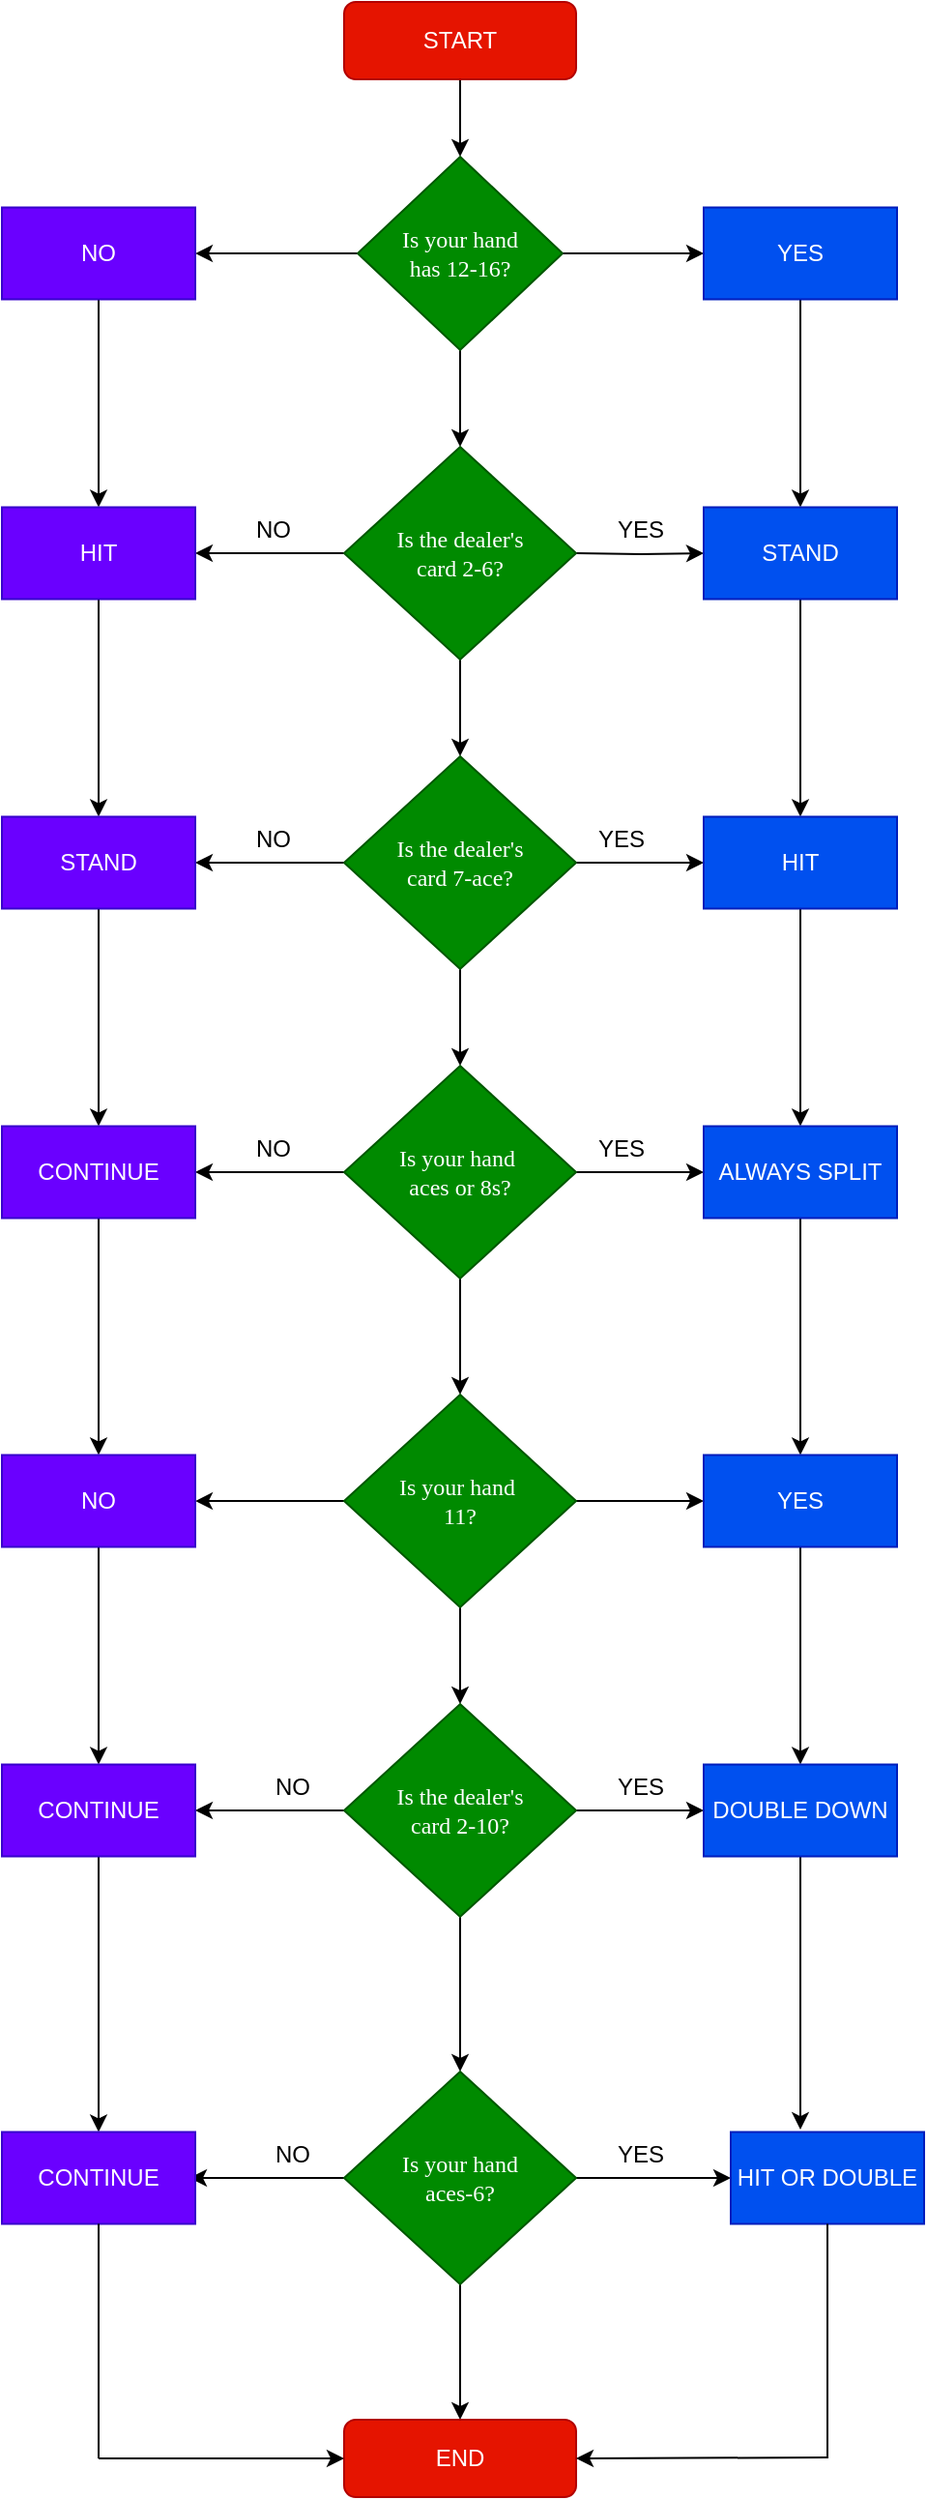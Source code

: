 <mxfile version="23.0.2" type="device">
  <diagram name="Page-1" id="kXJ-3a8Is0qpS_-QClsP">
    <mxGraphModel dx="2625" dy="1393" grid="1" gridSize="10" guides="1" tooltips="1" connect="1" arrows="1" fold="1" page="1" pageScale="1" pageWidth="827" pageHeight="1169" math="0" shadow="0">
      <root>
        <mxCell id="0" />
        <mxCell id="1" parent="0" />
        <mxCell id="kl9aOXmZApw0PiS8GGzW-66" value="" style="edgeStyle=orthogonalEdgeStyle;rounded=0;orthogonalLoop=1;jettySize=auto;html=1;" edge="1" parent="1" source="kl9aOXmZApw0PiS8GGzW-1" target="kl9aOXmZApw0PiS8GGzW-5">
          <mxGeometry relative="1" as="geometry" />
        </mxCell>
        <mxCell id="kl9aOXmZApw0PiS8GGzW-1" value="START" style="rounded=1;whiteSpace=wrap;html=1;fillColor=#e51400;fontColor=#ffffff;strokeColor=#B20000;" vertex="1" parent="1">
          <mxGeometry x="347" y="50" width="120" height="40" as="geometry" />
        </mxCell>
        <mxCell id="kl9aOXmZApw0PiS8GGzW-9" value="" style="edgeStyle=orthogonalEdgeStyle;rounded=0;orthogonalLoop=1;jettySize=auto;html=1;" edge="1" parent="1" source="kl9aOXmZApw0PiS8GGzW-5" target="kl9aOXmZApw0PiS8GGzW-8">
          <mxGeometry relative="1" as="geometry" />
        </mxCell>
        <mxCell id="kl9aOXmZApw0PiS8GGzW-14" value="" style="edgeStyle=orthogonalEdgeStyle;rounded=0;orthogonalLoop=1;jettySize=auto;html=1;" edge="1" parent="1" source="kl9aOXmZApw0PiS8GGzW-5">
          <mxGeometry relative="1" as="geometry">
            <mxPoint x="533" y="180" as="targetPoint" />
          </mxGeometry>
        </mxCell>
        <mxCell id="kl9aOXmZApw0PiS8GGzW-18" value="" style="edgeStyle=orthogonalEdgeStyle;rounded=0;orthogonalLoop=1;jettySize=auto;html=1;" edge="1" parent="1" source="kl9aOXmZApw0PiS8GGzW-5" target="kl9aOXmZApw0PiS8GGzW-17">
          <mxGeometry relative="1" as="geometry" />
        </mxCell>
        <mxCell id="kl9aOXmZApw0PiS8GGzW-5" value="&lt;font face=&quot;Verdana&quot;&gt;Is your hand &lt;br&gt;has 12-16?&lt;/font&gt;" style="rhombus;whiteSpace=wrap;html=1;fillColor=#008a00;fontColor=#ffffff;strokeColor=#005700;" vertex="1" parent="1">
          <mxGeometry x="354" y="130" width="106" height="100" as="geometry" />
        </mxCell>
        <mxCell id="kl9aOXmZApw0PiS8GGzW-28" value="" style="edgeStyle=orthogonalEdgeStyle;rounded=0;orthogonalLoop=1;jettySize=auto;html=1;" edge="1" parent="1" source="kl9aOXmZApw0PiS8GGzW-8" target="kl9aOXmZApw0PiS8GGzW-21">
          <mxGeometry relative="1" as="geometry" />
        </mxCell>
        <mxCell id="kl9aOXmZApw0PiS8GGzW-8" value="NO" style="whiteSpace=wrap;html=1;fillColor=#6a00ff;fontColor=#ffffff;strokeColor=#3700CC;" vertex="1" parent="1">
          <mxGeometry x="170" y="156.25" width="100" height="47.5" as="geometry" />
        </mxCell>
        <mxCell id="kl9aOXmZApw0PiS8GGzW-27" value="" style="edgeStyle=orthogonalEdgeStyle;rounded=0;orthogonalLoop=1;jettySize=auto;html=1;" edge="1" parent="1" source="kl9aOXmZApw0PiS8GGzW-15" target="kl9aOXmZApw0PiS8GGzW-24">
          <mxGeometry relative="1" as="geometry" />
        </mxCell>
        <mxCell id="kl9aOXmZApw0PiS8GGzW-15" value="YES" style="whiteSpace=wrap;html=1;fillColor=#0050ef;fontColor=#ffffff;strokeColor=#001DBC;" vertex="1" parent="1">
          <mxGeometry x="533" y="156.25" width="100" height="47.5" as="geometry" />
        </mxCell>
        <mxCell id="kl9aOXmZApw0PiS8GGzW-20" value="" style="edgeStyle=orthogonalEdgeStyle;rounded=0;orthogonalLoop=1;jettySize=auto;html=1;entryX=1;entryY=0.5;entryDx=0;entryDy=0;" edge="1" parent="1" source="kl9aOXmZApw0PiS8GGzW-17" target="kl9aOXmZApw0PiS8GGzW-21">
          <mxGeometry relative="1" as="geometry">
            <mxPoint x="267" y="335" as="targetPoint" />
          </mxGeometry>
        </mxCell>
        <mxCell id="kl9aOXmZApw0PiS8GGzW-23" value="" style="edgeStyle=orthogonalEdgeStyle;rounded=0;orthogonalLoop=1;jettySize=auto;html=1;entryX=0;entryY=0.5;entryDx=0;entryDy=0;" edge="1" parent="1" target="kl9aOXmZApw0PiS8GGzW-24">
          <mxGeometry relative="1" as="geometry">
            <mxPoint x="467" y="335" as="sourcePoint" />
            <mxPoint x="530" y="335" as="targetPoint" />
          </mxGeometry>
        </mxCell>
        <mxCell id="kl9aOXmZApw0PiS8GGzW-72" value="" style="edgeStyle=orthogonalEdgeStyle;rounded=0;orthogonalLoop=1;jettySize=auto;html=1;" edge="1" parent="1" source="kl9aOXmZApw0PiS8GGzW-17" target="kl9aOXmZApw0PiS8GGzW-30">
          <mxGeometry relative="1" as="geometry" />
        </mxCell>
        <mxCell id="kl9aOXmZApw0PiS8GGzW-17" value="&lt;font face=&quot;Verdana&quot;&gt;Is the dealer&#39;s &lt;br&gt;card 2-6?&lt;/font&gt;" style="rhombus;whiteSpace=wrap;html=1;fillColor=#008a00;fontColor=#ffffff;strokeColor=#005700;" vertex="1" parent="1">
          <mxGeometry x="347" y="280" width="120" height="110" as="geometry" />
        </mxCell>
        <mxCell id="kl9aOXmZApw0PiS8GGzW-39" value="" style="edgeStyle=orthogonalEdgeStyle;rounded=0;orthogonalLoop=1;jettySize=auto;html=1;" edge="1" parent="1" source="kl9aOXmZApw0PiS8GGzW-21" target="kl9aOXmZApw0PiS8GGzW-38">
          <mxGeometry relative="1" as="geometry" />
        </mxCell>
        <mxCell id="kl9aOXmZApw0PiS8GGzW-21" value="HIT" style="whiteSpace=wrap;html=1;fillColor=#6a00ff;fontColor=#ffffff;strokeColor=#3700CC;" vertex="1" parent="1">
          <mxGeometry x="170" y="311.25" width="100" height="47.5" as="geometry" />
        </mxCell>
        <mxCell id="kl9aOXmZApw0PiS8GGzW-35" value="" style="edgeStyle=orthogonalEdgeStyle;rounded=0;orthogonalLoop=1;jettySize=auto;html=1;" edge="1" parent="1" source="kl9aOXmZApw0PiS8GGzW-24" target="kl9aOXmZApw0PiS8GGzW-34">
          <mxGeometry relative="1" as="geometry" />
        </mxCell>
        <mxCell id="kl9aOXmZApw0PiS8GGzW-24" value="STAND" style="whiteSpace=wrap;html=1;fillColor=#0050ef;fontColor=#ffffff;strokeColor=#001DBC;" vertex="1" parent="1">
          <mxGeometry x="533" y="311.25" width="100" height="47.5" as="geometry" />
        </mxCell>
        <mxCell id="kl9aOXmZApw0PiS8GGzW-25" value="YES" style="text;html=1;align=center;verticalAlign=middle;resizable=0;points=[];autosize=1;strokeColor=none;fillColor=none;" vertex="1" parent="1">
          <mxGeometry x="475" y="308" width="50" height="30" as="geometry" />
        </mxCell>
        <mxCell id="kl9aOXmZApw0PiS8GGzW-26" value="NO" style="text;html=1;align=center;verticalAlign=middle;resizable=0;points=[];autosize=1;strokeColor=none;fillColor=none;" vertex="1" parent="1">
          <mxGeometry x="290" y="308" width="40" height="30" as="geometry" />
        </mxCell>
        <mxCell id="kl9aOXmZApw0PiS8GGzW-33" value="" style="edgeStyle=orthogonalEdgeStyle;rounded=0;orthogonalLoop=1;jettySize=auto;html=1;entryX=0;entryY=0.5;entryDx=0;entryDy=0;" edge="1" parent="1" source="kl9aOXmZApw0PiS8GGzW-30" target="kl9aOXmZApw0PiS8GGzW-34">
          <mxGeometry relative="1" as="geometry">
            <mxPoint x="547" y="495" as="targetPoint" />
          </mxGeometry>
        </mxCell>
        <mxCell id="kl9aOXmZApw0PiS8GGzW-37" value="" style="edgeStyle=orthogonalEdgeStyle;rounded=0;orthogonalLoop=1;jettySize=auto;html=1;entryX=1;entryY=0.5;entryDx=0;entryDy=0;" edge="1" parent="1" source="kl9aOXmZApw0PiS8GGzW-30" target="kl9aOXmZApw0PiS8GGzW-38">
          <mxGeometry relative="1" as="geometry">
            <mxPoint x="267" y="495" as="targetPoint" />
          </mxGeometry>
        </mxCell>
        <mxCell id="kl9aOXmZApw0PiS8GGzW-43" value="" style="edgeStyle=orthogonalEdgeStyle;rounded=0;orthogonalLoop=1;jettySize=auto;html=1;" edge="1" parent="1" source="kl9aOXmZApw0PiS8GGzW-30" target="kl9aOXmZApw0PiS8GGzW-42">
          <mxGeometry relative="1" as="geometry" />
        </mxCell>
        <mxCell id="kl9aOXmZApw0PiS8GGzW-30" value="&lt;font face=&quot;Verdana&quot;&gt;Is the dealer&#39;s &lt;br&gt;card 7-ace?&lt;/font&gt;" style="rhombus;whiteSpace=wrap;html=1;fillColor=#008a00;fontColor=#ffffff;strokeColor=#005700;" vertex="1" parent="1">
          <mxGeometry x="347" y="440" width="120" height="110" as="geometry" />
        </mxCell>
        <mxCell id="kl9aOXmZApw0PiS8GGzW-49" value="" style="edgeStyle=orthogonalEdgeStyle;rounded=0;orthogonalLoop=1;jettySize=auto;html=1;" edge="1" parent="1" source="kl9aOXmZApw0PiS8GGzW-34" target="kl9aOXmZApw0PiS8GGzW-48">
          <mxGeometry relative="1" as="geometry" />
        </mxCell>
        <mxCell id="kl9aOXmZApw0PiS8GGzW-34" value="HIT" style="whiteSpace=wrap;html=1;fillColor=#0050ef;fontColor=#ffffff;strokeColor=#001DBC;" vertex="1" parent="1">
          <mxGeometry x="533" y="471.25" width="100" height="47.5" as="geometry" />
        </mxCell>
        <mxCell id="kl9aOXmZApw0PiS8GGzW-52" value="" style="edgeStyle=orthogonalEdgeStyle;rounded=0;orthogonalLoop=1;jettySize=auto;html=1;" edge="1" parent="1" source="kl9aOXmZApw0PiS8GGzW-38" target="kl9aOXmZApw0PiS8GGzW-53">
          <mxGeometry relative="1" as="geometry">
            <mxPoint x="220" y="625" as="targetPoint" />
          </mxGeometry>
        </mxCell>
        <mxCell id="kl9aOXmZApw0PiS8GGzW-38" value="STAND" style="whiteSpace=wrap;html=1;fillColor=#6a00ff;fontColor=#ffffff;strokeColor=#3700CC;" vertex="1" parent="1">
          <mxGeometry x="170" y="471.25" width="100" height="47.5" as="geometry" />
        </mxCell>
        <mxCell id="kl9aOXmZApw0PiS8GGzW-47" value="" style="edgeStyle=orthogonalEdgeStyle;rounded=0;orthogonalLoop=1;jettySize=auto;html=1;entryX=0;entryY=0.5;entryDx=0;entryDy=0;" edge="1" parent="1" source="kl9aOXmZApw0PiS8GGzW-42" target="kl9aOXmZApw0PiS8GGzW-48">
          <mxGeometry relative="1" as="geometry">
            <mxPoint x="547" y="655" as="targetPoint" />
          </mxGeometry>
        </mxCell>
        <mxCell id="kl9aOXmZApw0PiS8GGzW-51" value="" style="edgeStyle=orthogonalEdgeStyle;rounded=0;orthogonalLoop=1;jettySize=auto;html=1;entryX=1;entryY=0.5;entryDx=0;entryDy=0;" edge="1" parent="1" source="kl9aOXmZApw0PiS8GGzW-42" target="kl9aOXmZApw0PiS8GGzW-53">
          <mxGeometry relative="1" as="geometry">
            <mxPoint x="280" y="655" as="targetPoint" />
          </mxGeometry>
        </mxCell>
        <mxCell id="kl9aOXmZApw0PiS8GGzW-57" value="" style="edgeStyle=orthogonalEdgeStyle;rounded=0;orthogonalLoop=1;jettySize=auto;html=1;" edge="1" parent="1" source="kl9aOXmZApw0PiS8GGzW-42" target="kl9aOXmZApw0PiS8GGzW-56">
          <mxGeometry relative="1" as="geometry" />
        </mxCell>
        <mxCell id="kl9aOXmZApw0PiS8GGzW-42" value="&lt;font face=&quot;Verdana&quot;&gt;Is your hand&amp;nbsp;&lt;br&gt;aces or 8s?&lt;br&gt;&lt;/font&gt;" style="rhombus;whiteSpace=wrap;html=1;fillColor=#008a00;fontColor=#ffffff;strokeColor=#005700;" vertex="1" parent="1">
          <mxGeometry x="347" y="600" width="120" height="110" as="geometry" />
        </mxCell>
        <mxCell id="kl9aOXmZApw0PiS8GGzW-44" value="YES" style="text;html=1;align=center;verticalAlign=middle;resizable=0;points=[];autosize=1;strokeColor=none;fillColor=none;" vertex="1" parent="1">
          <mxGeometry x="465" y="468" width="50" height="30" as="geometry" />
        </mxCell>
        <mxCell id="kl9aOXmZApw0PiS8GGzW-45" value="NO" style="text;html=1;align=center;verticalAlign=middle;resizable=0;points=[];autosize=1;strokeColor=none;fillColor=none;" vertex="1" parent="1">
          <mxGeometry x="290" y="468" width="40" height="30" as="geometry" />
        </mxCell>
        <mxCell id="kl9aOXmZApw0PiS8GGzW-62" value="" style="edgeStyle=orthogonalEdgeStyle;rounded=0;orthogonalLoop=1;jettySize=auto;html=1;entryX=0.5;entryY=0;entryDx=0;entryDy=0;" edge="1" parent="1" source="kl9aOXmZApw0PiS8GGzW-48" target="kl9aOXmZApw0PiS8GGzW-60">
          <mxGeometry relative="1" as="geometry">
            <mxPoint x="583" y="820" as="targetPoint" />
          </mxGeometry>
        </mxCell>
        <mxCell id="kl9aOXmZApw0PiS8GGzW-48" value="ALWAYS SPLIT" style="whiteSpace=wrap;html=1;fillColor=#0050ef;fontColor=#ffffff;strokeColor=#001DBC;" vertex="1" parent="1">
          <mxGeometry x="533" y="631.25" width="100" height="47.5" as="geometry" />
        </mxCell>
        <mxCell id="kl9aOXmZApw0PiS8GGzW-74" value="" style="edgeStyle=orthogonalEdgeStyle;rounded=0;orthogonalLoop=1;jettySize=auto;html=1;entryX=0.5;entryY=0;entryDx=0;entryDy=0;" edge="1" parent="1" source="kl9aOXmZApw0PiS8GGzW-53" target="kl9aOXmZApw0PiS8GGzW-65">
          <mxGeometry relative="1" as="geometry">
            <mxPoint x="220" y="780" as="targetPoint" />
          </mxGeometry>
        </mxCell>
        <mxCell id="kl9aOXmZApw0PiS8GGzW-53" value="CONTINUE" style="whiteSpace=wrap;html=1;fillColor=#6a00ff;fontColor=#ffffff;strokeColor=#3700CC;" vertex="1" parent="1">
          <mxGeometry x="170" y="631.25" width="100" height="47.5" as="geometry" />
        </mxCell>
        <mxCell id="kl9aOXmZApw0PiS8GGzW-54" value="NO" style="text;html=1;align=center;verticalAlign=middle;resizable=0;points=[];autosize=1;strokeColor=none;fillColor=none;" vertex="1" parent="1">
          <mxGeometry x="290" y="628" width="40" height="30" as="geometry" />
        </mxCell>
        <mxCell id="kl9aOXmZApw0PiS8GGzW-55" value="YES" style="text;html=1;align=center;verticalAlign=middle;resizable=0;points=[];autosize=1;strokeColor=none;fillColor=none;" vertex="1" parent="1">
          <mxGeometry x="465" y="628" width="50" height="30" as="geometry" />
        </mxCell>
        <mxCell id="kl9aOXmZApw0PiS8GGzW-59" value="" style="edgeStyle=orthogonalEdgeStyle;rounded=0;orthogonalLoop=1;jettySize=auto;html=1;entryX=0;entryY=0.5;entryDx=0;entryDy=0;" edge="1" parent="1" source="kl9aOXmZApw0PiS8GGzW-56" target="kl9aOXmZApw0PiS8GGzW-60">
          <mxGeometry relative="1" as="geometry">
            <mxPoint x="547" y="845" as="targetPoint" />
          </mxGeometry>
        </mxCell>
        <mxCell id="kl9aOXmZApw0PiS8GGzW-71" value="" style="edgeStyle=orthogonalEdgeStyle;rounded=0;orthogonalLoop=1;jettySize=auto;html=1;" edge="1" parent="1" source="kl9aOXmZApw0PiS8GGzW-56" target="kl9aOXmZApw0PiS8GGzW-65">
          <mxGeometry relative="1" as="geometry" />
        </mxCell>
        <mxCell id="kl9aOXmZApw0PiS8GGzW-76" value="" style="edgeStyle=orthogonalEdgeStyle;rounded=0;orthogonalLoop=1;jettySize=auto;html=1;" edge="1" parent="1" source="kl9aOXmZApw0PiS8GGzW-56" target="kl9aOXmZApw0PiS8GGzW-75">
          <mxGeometry relative="1" as="geometry" />
        </mxCell>
        <mxCell id="kl9aOXmZApw0PiS8GGzW-56" value="&lt;font face=&quot;Verdana&quot;&gt;Is your hand&amp;nbsp;&lt;br&gt;11?&lt;br&gt;&lt;/font&gt;" style="rhombus;whiteSpace=wrap;html=1;fillColor=#008a00;fontColor=#ffffff;strokeColor=#005700;" vertex="1" parent="1">
          <mxGeometry x="347" y="770" width="120" height="110" as="geometry" />
        </mxCell>
        <mxCell id="kl9aOXmZApw0PiS8GGzW-88" value="" style="edgeStyle=orthogonalEdgeStyle;rounded=0;orthogonalLoop=1;jettySize=auto;html=1;" edge="1" parent="1" source="kl9aOXmZApw0PiS8GGzW-60" target="kl9aOXmZApw0PiS8GGzW-83">
          <mxGeometry relative="1" as="geometry" />
        </mxCell>
        <mxCell id="kl9aOXmZApw0PiS8GGzW-60" value="YES" style="whiteSpace=wrap;html=1;fillColor=#0050ef;fontColor=#ffffff;strokeColor=#001DBC;" vertex="1" parent="1">
          <mxGeometry x="533" y="801.25" width="100" height="47.5" as="geometry" />
        </mxCell>
        <mxCell id="kl9aOXmZApw0PiS8GGzW-87" value="" style="edgeStyle=orthogonalEdgeStyle;rounded=0;orthogonalLoop=1;jettySize=auto;html=1;" edge="1" parent="1" source="kl9aOXmZApw0PiS8GGzW-65" target="kl9aOXmZApw0PiS8GGzW-86">
          <mxGeometry relative="1" as="geometry" />
        </mxCell>
        <mxCell id="kl9aOXmZApw0PiS8GGzW-65" value="NO" style="whiteSpace=wrap;html=1;fillColor=#6a00ff;fontColor=#ffffff;strokeColor=#3700CC;" vertex="1" parent="1">
          <mxGeometry x="170" y="801.25" width="100" height="47.5" as="geometry" />
        </mxCell>
        <mxCell id="kl9aOXmZApw0PiS8GGzW-82" value="" style="edgeStyle=orthogonalEdgeStyle;rounded=0;orthogonalLoop=1;jettySize=auto;html=1;entryX=0;entryY=0.5;entryDx=0;entryDy=0;" edge="1" parent="1" source="kl9aOXmZApw0PiS8GGzW-75" target="kl9aOXmZApw0PiS8GGzW-83">
          <mxGeometry relative="1" as="geometry">
            <mxPoint x="547" y="985" as="targetPoint" />
          </mxGeometry>
        </mxCell>
        <mxCell id="kl9aOXmZApw0PiS8GGzW-85" value="" style="edgeStyle=orthogonalEdgeStyle;rounded=0;orthogonalLoop=1;jettySize=auto;html=1;entryX=1;entryY=0.5;entryDx=0;entryDy=0;" edge="1" parent="1" source="kl9aOXmZApw0PiS8GGzW-75" target="kl9aOXmZApw0PiS8GGzW-86">
          <mxGeometry relative="1" as="geometry">
            <mxPoint x="267" y="985" as="targetPoint" />
          </mxGeometry>
        </mxCell>
        <mxCell id="kl9aOXmZApw0PiS8GGzW-92" value="" style="edgeStyle=orthogonalEdgeStyle;rounded=0;orthogonalLoop=1;jettySize=auto;html=1;" edge="1" parent="1" source="kl9aOXmZApw0PiS8GGzW-75" target="kl9aOXmZApw0PiS8GGzW-91">
          <mxGeometry relative="1" as="geometry" />
        </mxCell>
        <mxCell id="kl9aOXmZApw0PiS8GGzW-75" value="&lt;font face=&quot;Verdana&quot;&gt;Is the dealer&#39;s&lt;br&gt;card 2-10?&lt;br&gt;&lt;/font&gt;" style="rhombus;whiteSpace=wrap;html=1;fillColor=#008a00;fontColor=#ffffff;strokeColor=#005700;" vertex="1" parent="1">
          <mxGeometry x="347" y="930" width="120" height="110" as="geometry" />
        </mxCell>
        <mxCell id="kl9aOXmZApw0PiS8GGzW-109" value="" style="edgeStyle=orthogonalEdgeStyle;rounded=0;orthogonalLoop=1;jettySize=auto;html=1;entryX=0.36;entryY=-0.026;entryDx=0;entryDy=0;entryPerimeter=0;" edge="1" parent="1" source="kl9aOXmZApw0PiS8GGzW-83" target="kl9aOXmZApw0PiS8GGzW-95">
          <mxGeometry relative="1" as="geometry">
            <mxPoint x="583.0" y="1082.5" as="targetPoint" />
          </mxGeometry>
        </mxCell>
        <mxCell id="kl9aOXmZApw0PiS8GGzW-83" value="DOUBLE DOWN" style="whiteSpace=wrap;html=1;fillColor=#0050ef;fontColor=#ffffff;strokeColor=#001DBC;" vertex="1" parent="1">
          <mxGeometry x="533" y="961.25" width="100" height="47.5" as="geometry" />
        </mxCell>
        <mxCell id="kl9aOXmZApw0PiS8GGzW-107" value="" style="edgeStyle=orthogonalEdgeStyle;rounded=0;orthogonalLoop=1;jettySize=auto;html=1;entryX=0.5;entryY=0;entryDx=0;entryDy=0;" edge="1" parent="1" source="kl9aOXmZApw0PiS8GGzW-86" target="kl9aOXmZApw0PiS8GGzW-105">
          <mxGeometry relative="1" as="geometry">
            <mxPoint x="220.0" y="1082.5" as="targetPoint" />
          </mxGeometry>
        </mxCell>
        <mxCell id="kl9aOXmZApw0PiS8GGzW-86" value="CONTINUE" style="whiteSpace=wrap;html=1;fillColor=#6a00ff;fontColor=#ffffff;strokeColor=#3700CC;" vertex="1" parent="1">
          <mxGeometry x="170" y="961.25" width="100" height="47.5" as="geometry" />
        </mxCell>
        <mxCell id="kl9aOXmZApw0PiS8GGzW-89" value="NO" style="text;html=1;align=center;verticalAlign=middle;resizable=0;points=[];autosize=1;strokeColor=none;fillColor=none;" vertex="1" parent="1">
          <mxGeometry x="300" y="958" width="40" height="30" as="geometry" />
        </mxCell>
        <mxCell id="kl9aOXmZApw0PiS8GGzW-90" value="YES" style="text;html=1;align=center;verticalAlign=middle;resizable=0;points=[];autosize=1;strokeColor=none;fillColor=none;" vertex="1" parent="1">
          <mxGeometry x="475" y="958" width="50" height="30" as="geometry" />
        </mxCell>
        <mxCell id="kl9aOXmZApw0PiS8GGzW-94" value="" style="edgeStyle=orthogonalEdgeStyle;rounded=0;orthogonalLoop=1;jettySize=auto;html=1;" edge="1" parent="1" source="kl9aOXmZApw0PiS8GGzW-91">
          <mxGeometry relative="1" as="geometry">
            <mxPoint x="547" y="1175.0" as="targetPoint" />
          </mxGeometry>
        </mxCell>
        <mxCell id="kl9aOXmZApw0PiS8GGzW-104" value="" style="edgeStyle=orthogonalEdgeStyle;rounded=0;orthogonalLoop=1;jettySize=auto;html=1;" edge="1" parent="1" source="kl9aOXmZApw0PiS8GGzW-91">
          <mxGeometry relative="1" as="geometry">
            <mxPoint x="267" y="1175.0" as="targetPoint" />
          </mxGeometry>
        </mxCell>
        <mxCell id="kl9aOXmZApw0PiS8GGzW-112" value="" style="edgeStyle=orthogonalEdgeStyle;rounded=0;orthogonalLoop=1;jettySize=auto;html=1;" edge="1" parent="1" source="kl9aOXmZApw0PiS8GGzW-91">
          <mxGeometry relative="1" as="geometry">
            <mxPoint x="407" y="1300" as="targetPoint" />
          </mxGeometry>
        </mxCell>
        <mxCell id="kl9aOXmZApw0PiS8GGzW-91" value="&lt;font face=&quot;Verdana&quot;&gt;Is your hand&lt;br&gt;aces-6?&lt;br&gt;&lt;/font&gt;" style="rhombus;whiteSpace=wrap;html=1;fillColor=#008a00;fontColor=#ffffff;strokeColor=#005700;" vertex="1" parent="1">
          <mxGeometry x="347" y="1120" width="120" height="110" as="geometry" />
        </mxCell>
        <mxCell id="kl9aOXmZApw0PiS8GGzW-95" value="HIT OR DOUBLE" style="whiteSpace=wrap;html=1;fillColor=#0050ef;fontColor=#ffffff;strokeColor=#001DBC;" vertex="1" parent="1">
          <mxGeometry x="547" y="1151.25" width="100" height="47.5" as="geometry" />
        </mxCell>
        <mxCell id="kl9aOXmZApw0PiS8GGzW-102" value="YES" style="text;html=1;align=center;verticalAlign=middle;resizable=0;points=[];autosize=1;strokeColor=none;fillColor=none;" vertex="1" parent="1">
          <mxGeometry x="475" y="1148" width="50" height="30" as="geometry" />
        </mxCell>
        <mxCell id="kl9aOXmZApw0PiS8GGzW-105" value="CONTINUE" style="whiteSpace=wrap;html=1;fillColor=#6a00ff;fontColor=#ffffff;strokeColor=#3700CC;" vertex="1" parent="1">
          <mxGeometry x="170" y="1151.25" width="100" height="47.5" as="geometry" />
        </mxCell>
        <mxCell id="kl9aOXmZApw0PiS8GGzW-110" value="NO" style="text;html=1;align=center;verticalAlign=middle;resizable=0;points=[];autosize=1;strokeColor=none;fillColor=none;" vertex="1" parent="1">
          <mxGeometry x="300" y="1148" width="40" height="30" as="geometry" />
        </mxCell>
        <mxCell id="kl9aOXmZApw0PiS8GGzW-113" value="END" style="rounded=1;whiteSpace=wrap;html=1;fillColor=#e51400;fontColor=#ffffff;strokeColor=#B20000;" vertex="1" parent="1">
          <mxGeometry x="347" y="1300" width="120" height="40" as="geometry" />
        </mxCell>
        <mxCell id="kl9aOXmZApw0PiS8GGzW-117" value="" style="line;strokeWidth=1;rotatable=0;dashed=0;labelPosition=right;align=left;verticalAlign=middle;spacingTop=0;spacingLeft=6;points=[];portConstraint=eastwest;flipV=1;flipH=1;direction=south;" vertex="1" parent="1">
          <mxGeometry x="215" y="1198.75" width="10" height="121.25" as="geometry" />
        </mxCell>
        <mxCell id="kl9aOXmZApw0PiS8GGzW-118" value="" style="line;strokeWidth=1;rotatable=0;dashed=0;labelPosition=right;align=left;verticalAlign=middle;spacingTop=0;spacingLeft=6;points=[];portConstraint=eastwest;flipV=1;flipH=1;direction=south;" vertex="1" parent="1">
          <mxGeometry x="592" y="1198.75" width="10" height="121.25" as="geometry" />
        </mxCell>
        <mxCell id="kl9aOXmZApw0PiS8GGzW-119" value="" style="endArrow=classic;html=1;rounded=0;entryX=0;entryY=0.5;entryDx=0;entryDy=0;" edge="1" parent="1" target="kl9aOXmZApw0PiS8GGzW-113">
          <mxGeometry width="50" height="50" relative="1" as="geometry">
            <mxPoint x="220" y="1320" as="sourcePoint" />
            <mxPoint x="290" y="1320" as="targetPoint" />
          </mxGeometry>
        </mxCell>
        <mxCell id="kl9aOXmZApw0PiS8GGzW-120" value="" style="endArrow=classic;html=1;rounded=0;entryX=0;entryY=0.5;entryDx=0;entryDy=0;exitX=0.004;exitY=0.486;exitDx=0;exitDy=0;exitPerimeter=0;" edge="1" parent="1" source="kl9aOXmZApw0PiS8GGzW-118">
          <mxGeometry width="50" height="50" relative="1" as="geometry">
            <mxPoint x="594" y="1320" as="sourcePoint" />
            <mxPoint x="467" y="1320" as="targetPoint" />
          </mxGeometry>
        </mxCell>
      </root>
    </mxGraphModel>
  </diagram>
</mxfile>

